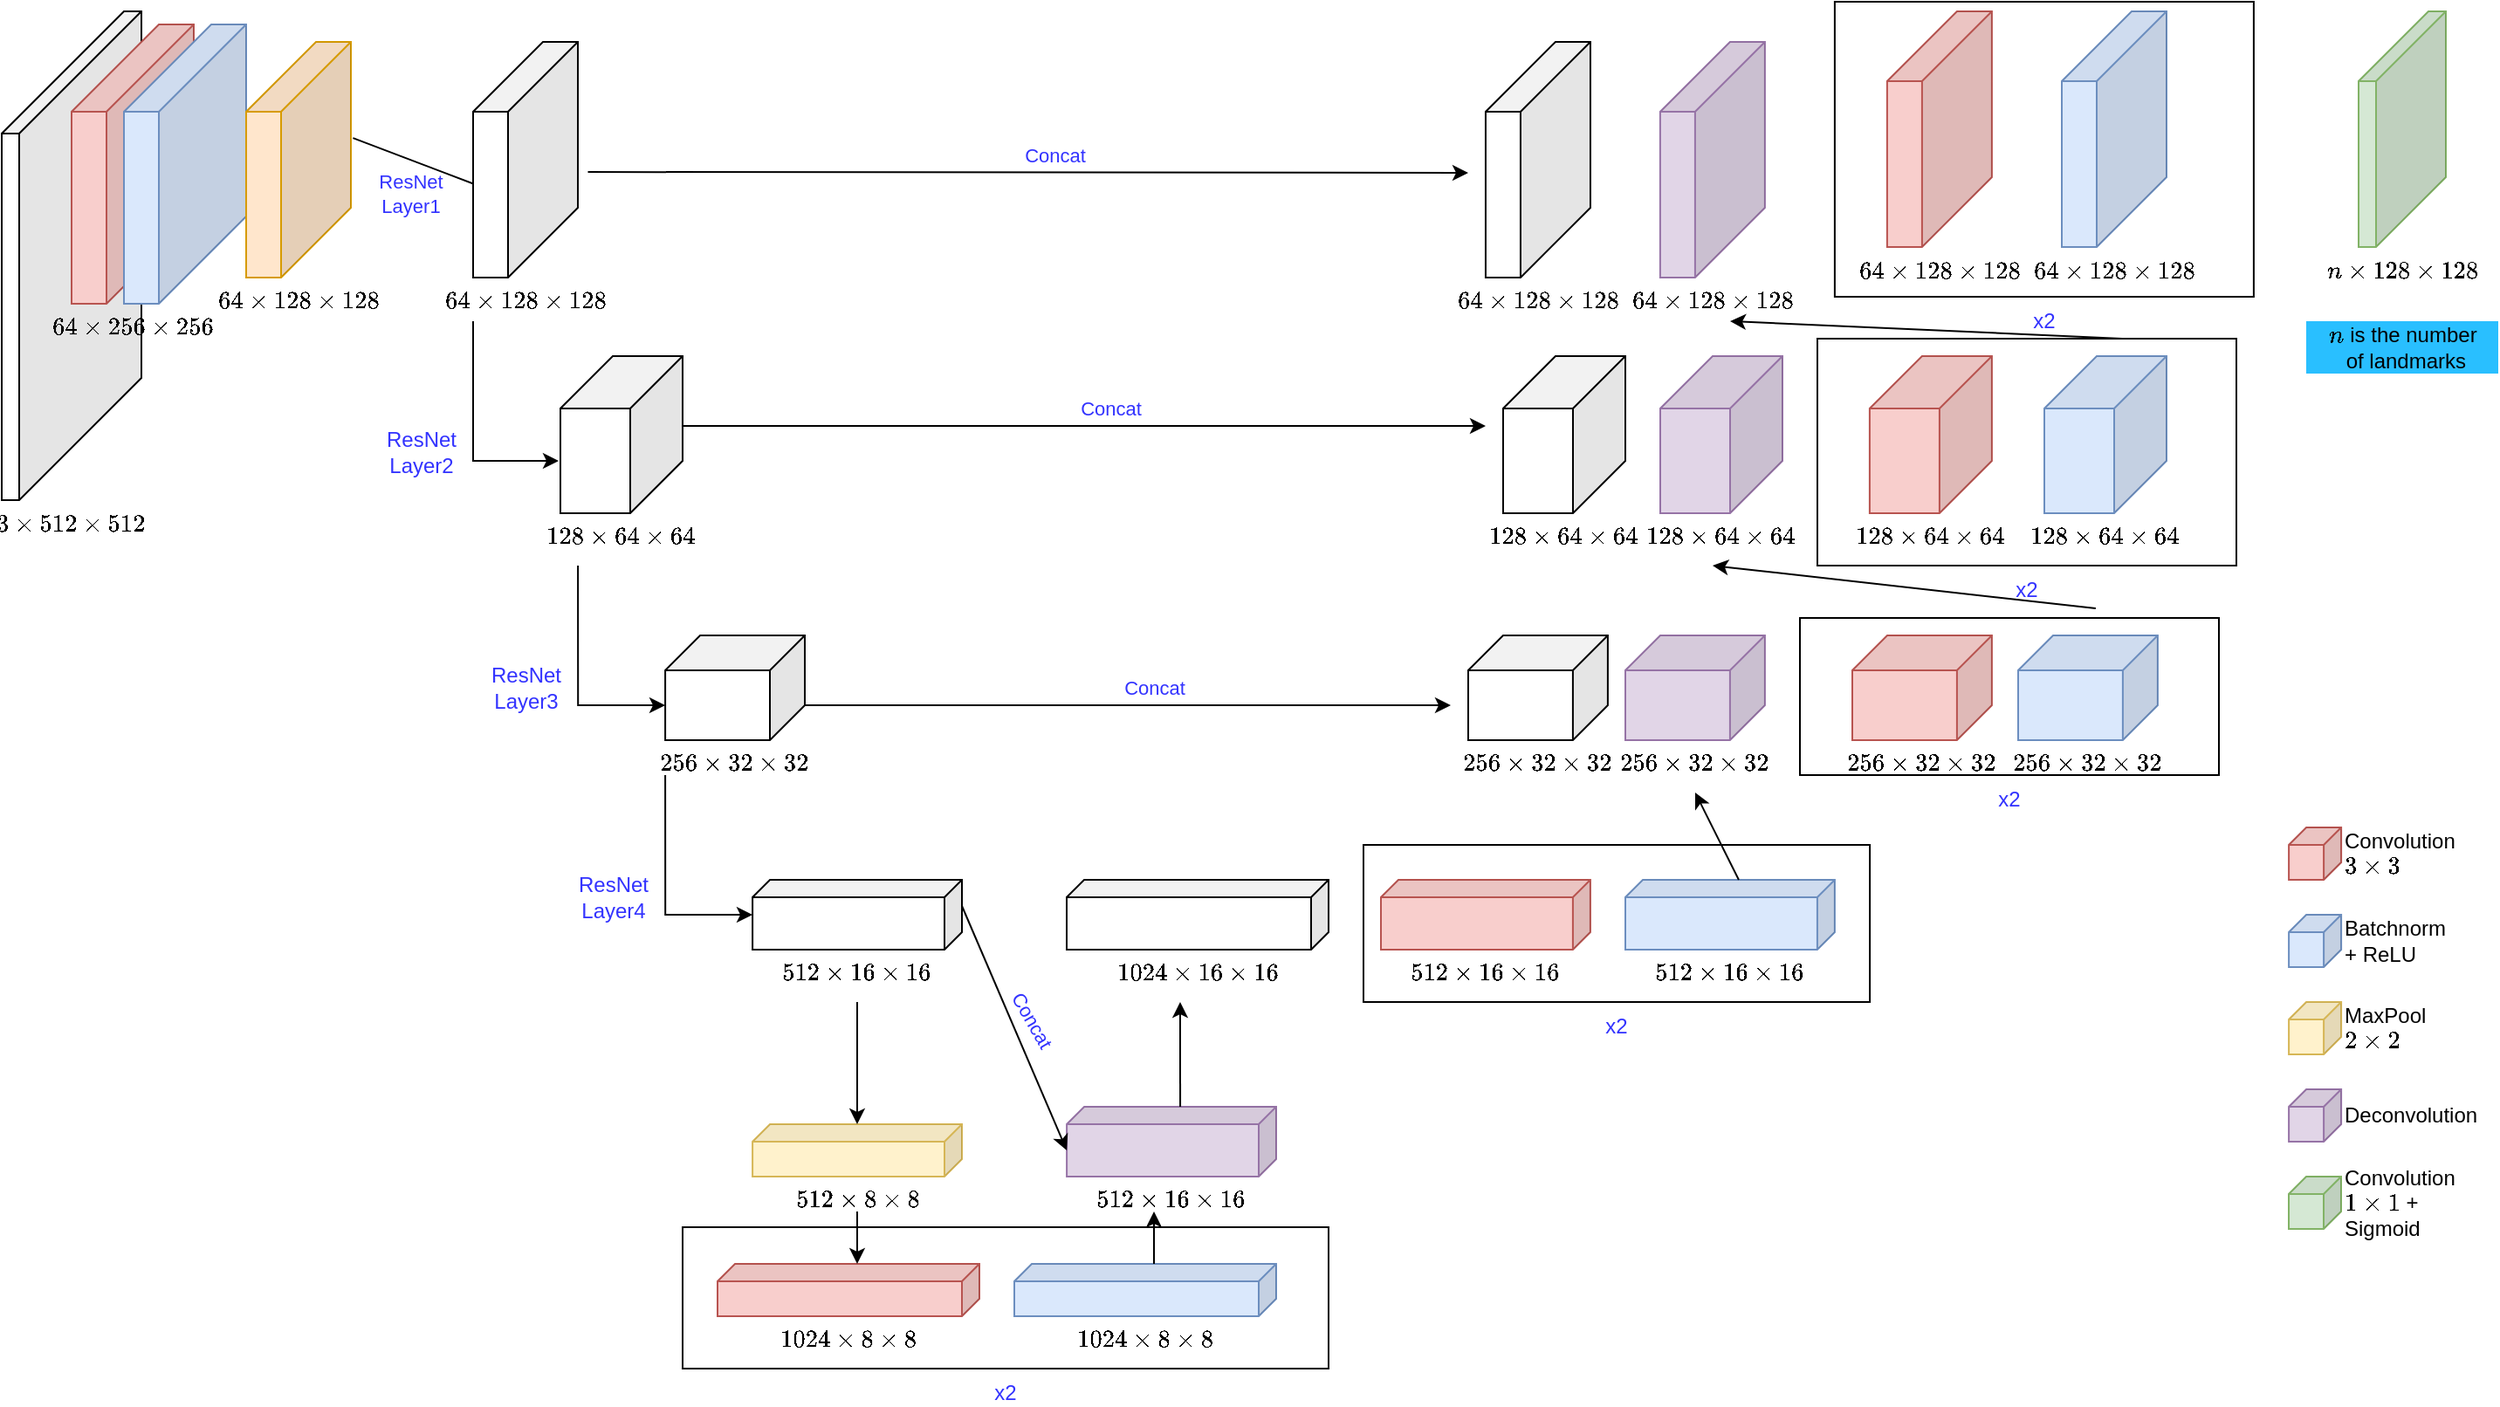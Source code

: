 <mxfile version="16.6.4" type="device"><diagram id="gQ1wIskgHC5_GY_4XC8g" name="Page-1"><mxGraphModel dx="1102" dy="482" grid="0" gridSize="10" guides="1" tooltips="1" connect="1" arrows="1" fold="1" page="1" pageScale="1" pageWidth="850" pageHeight="1100" math="1" shadow="0"><root><mxCell id="0"/><mxCell id="1" parent="0"/><mxCell id="yG-9E_iX32CSE9k3iS-j-60" value="x2" style="rounded=0;whiteSpace=wrap;html=1;labelBackgroundColor=none;fontColor=#3333FF;gradientColor=none;labelPosition=center;verticalLabelPosition=bottom;align=center;verticalAlign=top;" parent="1" vertex="1"><mxGeometry x="860" y="680" width="290.05" height="90" as="geometry"/></mxCell><mxCell id="yG-9E_iX32CSE9k3iS-j-44" value="x2" style="rounded=0;whiteSpace=wrap;html=1;labelBackgroundColor=none;fontColor=#3333FF;gradientColor=none;labelPosition=center;verticalLabelPosition=bottom;align=center;verticalAlign=top;" parent="1" vertex="1"><mxGeometry x="470" y="899" width="370" height="81" as="geometry"/></mxCell><mxCell id="yG-9E_iX32CSE9k3iS-j-1" value="\(3\times 512\times 512\)" style="shape=cube;whiteSpace=wrap;html=1;boundedLbl=1;backgroundOutline=1;darkOpacity=0.05;darkOpacity2=0.1;size=70;align=center;labelPosition=center;verticalLabelPosition=bottom;verticalAlign=top;horizontal=1;spacing=2;spacingLeft=0;spacingRight=0;spacingTop=0;spacingBottom=0;labelBackgroundColor=none;rotation=0;flipV=0;flipH=1;" parent="1" vertex="1"><mxGeometry x="80" y="202.5" width="80" height="280" as="geometry"/></mxCell><mxCell id="yG-9E_iX32CSE9k3iS-j-7" value="\(64\times 256\times 256\)" style="shape=cube;whiteSpace=wrap;html=1;boundedLbl=1;backgroundOutline=1;darkOpacity=0.05;darkOpacity2=0.1;size=50;align=center;labelPosition=center;verticalLabelPosition=bottom;verticalAlign=top;horizontal=1;spacing=2;spacingLeft=0;spacingRight=0;spacingTop=0;spacingBottom=0;labelBackgroundColor=none;rotation=0;flipV=0;flipH=1;fillColor=#f8cecc;strokeColor=#b85450;gradientColor=none;" parent="1" vertex="1"><mxGeometry x="120" y="210" width="70" height="160" as="geometry"/></mxCell><mxCell id="yG-9E_iX32CSE9k3iS-j-8" value="Convolution&lt;br&gt;\(3\times 3\)" style="shape=cube;whiteSpace=wrap;html=1;boundedLbl=1;backgroundOutline=1;darkOpacity=0.05;darkOpacity2=0.1;labelBackgroundColor=none;flipH=1;fillColor=#f8cecc;strokeColor=#b85450;labelPosition=right;verticalLabelPosition=middle;align=left;verticalAlign=middle;size=10;" parent="1" vertex="1"><mxGeometry x="1390.05" y="670" width="30" height="30" as="geometry"/></mxCell><mxCell id="yG-9E_iX32CSE9k3iS-j-9" value="&lt;br&gt;" style="shape=cube;whiteSpace=wrap;html=1;boundedLbl=1;backgroundOutline=1;darkOpacity=0.05;darkOpacity2=0.1;size=50;align=center;labelPosition=center;verticalLabelPosition=bottom;verticalAlign=top;horizontal=1;spacing=2;spacingLeft=0;spacingRight=0;spacingTop=0;spacingBottom=0;labelBackgroundColor=none;rotation=0;flipV=0;flipH=1;fillColor=#dae8fc;strokeColor=#6c8ebf;" parent="1" vertex="1"><mxGeometry x="150" y="210" width="70" height="160" as="geometry"/></mxCell><mxCell id="yG-9E_iX32CSE9k3iS-j-11" value="Batchnorm + ReLU" style="shape=cube;whiteSpace=wrap;html=1;boundedLbl=1;backgroundOutline=1;darkOpacity=0.05;darkOpacity2=0.1;labelBackgroundColor=none;flipH=1;fillColor=#dae8fc;strokeColor=#6c8ebf;labelPosition=right;verticalLabelPosition=middle;align=left;verticalAlign=middle;size=10;" parent="1" vertex="1"><mxGeometry x="1390.05" y="720" width="30" height="30" as="geometry"/></mxCell><mxCell id="yG-9E_iX32CSE9k3iS-j-12" value="\(64\times 128\times 128\)" style="shape=cube;whiteSpace=wrap;html=1;boundedLbl=1;backgroundOutline=1;darkOpacity=0.05;darkOpacity2=0.1;size=40;align=center;labelPosition=center;verticalLabelPosition=bottom;verticalAlign=top;horizontal=1;spacing=2;spacingLeft=0;spacingRight=0;spacingTop=0;spacingBottom=0;labelBackgroundColor=none;rotation=0;flipV=0;flipH=1;fillColor=#ffe6cc;strokeColor=#d79b00;" parent="1" vertex="1"><mxGeometry x="220" y="220" width="60" height="135" as="geometry"/></mxCell><mxCell id="yG-9E_iX32CSE9k3iS-j-13" value="MaxPool \(2\times 2\)" style="shape=cube;whiteSpace=wrap;html=1;boundedLbl=1;backgroundOutline=1;darkOpacity=0.05;darkOpacity2=0.1;labelBackgroundColor=none;flipH=1;fillColor=#fff2cc;strokeColor=#d6b656;labelPosition=right;verticalLabelPosition=middle;align=left;verticalAlign=middle;size=10;" parent="1" vertex="1"><mxGeometry x="1390.05" y="770" width="30" height="30" as="geometry"/></mxCell><mxCell id="yG-9E_iX32CSE9k3iS-j-14" value="" style="endArrow=classic;html=1;rounded=0;exitX=-0.02;exitY=0.408;exitDx=0;exitDy=0;exitPerimeter=0;entryX=0;entryY=0;entryDx=50;entryDy=85;entryPerimeter=0;" parent="1" source="yG-9E_iX32CSE9k3iS-j-12" target="yG-9E_iX32CSE9k3iS-j-17" edge="1"><mxGeometry width="50" height="50" relative="1" as="geometry"><mxPoint x="360" y="480" as="sourcePoint"/><mxPoint x="340" y="278" as="targetPoint"/></mxGeometry></mxCell><mxCell id="yG-9E_iX32CSE9k3iS-j-19" value="ResNet &lt;br&gt;Layer1" style="edgeLabel;html=1;align=center;verticalAlign=middle;resizable=0;points=[];labelBackgroundColor=none;fontColor=#3333FF;" parent="yG-9E_iX32CSE9k3iS-j-14" vertex="1" connectable="0"><mxGeometry x="-0.311" y="3" relative="1" as="geometry"><mxPoint x="4" y="24" as="offset"/></mxGeometry></mxCell><mxCell id="yG-9E_iX32CSE9k3iS-j-17" value="\(64\times 128\times 128\)" style="shape=cube;whiteSpace=wrap;html=1;boundedLbl=1;backgroundOutline=1;darkOpacity=0.05;darkOpacity2=0.1;size=40;align=center;labelPosition=center;verticalLabelPosition=bottom;verticalAlign=top;horizontal=1;spacing=2;spacingLeft=0;spacingRight=0;spacingTop=0;spacingBottom=0;labelBackgroundColor=none;rotation=0;flipV=0;flipH=1;" parent="1" vertex="1"><mxGeometry x="350" y="220" width="60" height="135" as="geometry"/></mxCell><mxCell id="yG-9E_iX32CSE9k3iS-j-20" value="\(128\times 64\times 64\)" style="shape=cube;whiteSpace=wrap;html=1;boundedLbl=1;backgroundOutline=1;darkOpacity=0.05;darkOpacity2=0.1;size=30;align=center;labelPosition=center;verticalLabelPosition=bottom;verticalAlign=top;horizontal=1;spacing=2;spacingLeft=0;spacingRight=0;spacingTop=0;spacingBottom=0;labelBackgroundColor=none;rotation=0;flipV=0;flipH=1;" parent="1" vertex="1"><mxGeometry x="400" y="400" width="70" height="90" as="geometry"/></mxCell><mxCell id="yG-9E_iX32CSE9k3iS-j-24" value="" style="edgeStyle=segmentEdgeStyle;endArrow=classic;html=1;rounded=0;fontColor=#3333FF;" parent="1" edge="1"><mxGeometry width="50" height="50" relative="1" as="geometry"><mxPoint x="350" y="380" as="sourcePoint"/><mxPoint x="399" y="460" as="targetPoint"/><Array as="points"><mxPoint x="350" y="460"/></Array></mxGeometry></mxCell><mxCell id="yG-9E_iX32CSE9k3iS-j-26" value="\(256\times 32\times 32\)" style="shape=cube;whiteSpace=wrap;html=1;boundedLbl=1;backgroundOutline=1;darkOpacity=0.05;darkOpacity2=0.1;size=20;align=center;labelPosition=center;verticalLabelPosition=bottom;verticalAlign=top;horizontal=1;spacing=2;spacingLeft=0;spacingRight=0;spacingTop=0;spacingBottom=0;labelBackgroundColor=none;rotation=0;flipV=0;flipH=1;" parent="1" vertex="1"><mxGeometry x="460.05" y="560" width="79.95" height="60" as="geometry"/></mxCell><mxCell id="yG-9E_iX32CSE9k3iS-j-27" value="" style="edgeStyle=segmentEdgeStyle;endArrow=classic;html=1;rounded=0;fontColor=#3333FF;" parent="1" edge="1"><mxGeometry width="50" height="50" relative="1" as="geometry"><mxPoint x="410.05" y="520" as="sourcePoint"/><mxPoint x="460" y="600" as="targetPoint"/><Array as="points"><mxPoint x="410.05" y="600"/></Array></mxGeometry></mxCell><mxCell id="yG-9E_iX32CSE9k3iS-j-31" value="ResNet&lt;br&gt;Layer2" style="text;html=1;align=center;verticalAlign=middle;resizable=0;points=[];autosize=1;strokeColor=none;fillColor=none;fontColor=#3333FF;" parent="1" vertex="1"><mxGeometry x="290" y="440" width="60" height="30" as="geometry"/></mxCell><mxCell id="yG-9E_iX32CSE9k3iS-j-32" value="ResNet&lt;br&gt;Layer3" style="text;html=1;align=center;verticalAlign=middle;resizable=0;points=[];autosize=1;strokeColor=none;fillColor=none;fontColor=#3333FF;" parent="1" vertex="1"><mxGeometry x="350" y="575" width="60" height="30" as="geometry"/></mxCell><mxCell id="yG-9E_iX32CSE9k3iS-j-33" value="\(512\times 16\times 16\)" style="shape=cube;whiteSpace=wrap;html=1;boundedLbl=1;backgroundOutline=1;darkOpacity=0.05;darkOpacity2=0.1;size=10;align=center;labelPosition=center;verticalLabelPosition=bottom;verticalAlign=top;horizontal=1;spacing=2;spacingLeft=0;spacingRight=0;spacingTop=0;spacingBottom=0;labelBackgroundColor=none;rotation=0;flipV=0;flipH=1;" parent="1" vertex="1"><mxGeometry x="510.05" y="700" width="119.95" height="40" as="geometry"/></mxCell><mxCell id="yG-9E_iX32CSE9k3iS-j-34" value="" style="edgeStyle=segmentEdgeStyle;endArrow=classic;html=1;rounded=0;fontColor=#3333FF;" parent="1" edge="1"><mxGeometry width="50" height="50" relative="1" as="geometry"><mxPoint x="460.05" y="640" as="sourcePoint"/><mxPoint x="510" y="720" as="targetPoint"/><Array as="points"><mxPoint x="460.05" y="720"/></Array></mxGeometry></mxCell><mxCell id="yG-9E_iX32CSE9k3iS-j-35" value="ResNet&lt;br&gt;Layer4" style="text;html=1;align=center;verticalAlign=middle;resizable=0;points=[];autosize=1;strokeColor=none;fillColor=none;fontColor=#3333FF;" parent="1" vertex="1"><mxGeometry x="400" y="695" width="60" height="30" as="geometry"/></mxCell><mxCell id="yG-9E_iX32CSE9k3iS-j-36" value="\(512\times 8\times 8\)" style="shape=cube;whiteSpace=wrap;html=1;boundedLbl=1;backgroundOutline=1;darkOpacity=0.05;darkOpacity2=0.1;size=10;align=center;labelPosition=center;verticalLabelPosition=bottom;verticalAlign=top;horizontal=1;spacing=2;spacingLeft=0;spacingRight=0;spacingTop=0;spacingBottom=0;labelBackgroundColor=none;rotation=0;flipV=0;flipH=1;fillColor=#fff2cc;strokeColor=#d6b656;" parent="1" vertex="1"><mxGeometry x="510.05" y="840" width="119.95" height="30" as="geometry"/></mxCell><mxCell id="yG-9E_iX32CSE9k3iS-j-37" value="" style="endArrow=classic;html=1;rounded=0;fontColor=#3333FF;" parent="1" edge="1"><mxGeometry width="50" height="50" relative="1" as="geometry"><mxPoint x="570" y="770" as="sourcePoint"/><mxPoint x="570" y="840" as="targetPoint"/></mxGeometry></mxCell><mxCell id="yG-9E_iX32CSE9k3iS-j-38" value="\(1024\times 8\times 8\)" style="shape=cube;whiteSpace=wrap;html=1;boundedLbl=1;backgroundOutline=1;darkOpacity=0.05;darkOpacity2=0.1;size=10;align=center;labelPosition=center;verticalLabelPosition=bottom;verticalAlign=top;horizontal=1;spacing=2;spacingLeft=0;spacingRight=0;spacingTop=0;spacingBottom=0;labelBackgroundColor=none;rotation=0;flipV=0;flipH=1;fillColor=#f8cecc;strokeColor=#b85450;" parent="1" vertex="1"><mxGeometry x="490" y="920" width="150" height="30" as="geometry"/></mxCell><mxCell id="yG-9E_iX32CSE9k3iS-j-39" value="" style="endArrow=classic;html=1;rounded=0;fontColor=#3333FF;entryX=0;entryY=0;entryDx=70;entryDy=0;entryPerimeter=0;" parent="1" target="yG-9E_iX32CSE9k3iS-j-38" edge="1"><mxGeometry width="50" height="50" relative="1" as="geometry"><mxPoint x="570" y="890" as="sourcePoint"/><mxPoint x="710" y="920" as="targetPoint"/></mxGeometry></mxCell><mxCell id="yG-9E_iX32CSE9k3iS-j-40" value="\(1024\times 8\times 8\)" style="shape=cube;whiteSpace=wrap;html=1;boundedLbl=1;backgroundOutline=1;darkOpacity=0.05;darkOpacity2=0.1;size=10;align=center;labelPosition=center;verticalLabelPosition=bottom;verticalAlign=top;horizontal=1;spacing=2;spacingLeft=0;spacingRight=0;spacingTop=0;spacingBottom=0;labelBackgroundColor=none;rotation=0;flipV=0;flipH=1;fillColor=#dae8fc;strokeColor=#6c8ebf;" parent="1" vertex="1"><mxGeometry x="660" y="920" width="150" height="30" as="geometry"/></mxCell><mxCell id="yG-9E_iX32CSE9k3iS-j-46" value="" style="endArrow=classic;html=1;rounded=0;fontColor=#3333FF;exitX=0;exitY=0;exitDx=70;exitDy=0;exitPerimeter=0;" parent="1" source="yG-9E_iX32CSE9k3iS-j-40" edge="1"><mxGeometry width="50" height="50" relative="1" as="geometry"><mxPoint x="700" y="820" as="sourcePoint"/><mxPoint x="740" y="890" as="targetPoint"/></mxGeometry></mxCell><mxCell id="yG-9E_iX32CSE9k3iS-j-47" value="\(512\times 16\times 16\)" style="shape=cube;whiteSpace=wrap;html=1;boundedLbl=1;backgroundOutline=1;darkOpacity=0.05;darkOpacity2=0.1;size=10;align=center;labelPosition=center;verticalLabelPosition=bottom;verticalAlign=top;horizontal=1;spacing=2;spacingLeft=0;spacingRight=0;spacingTop=0;spacingBottom=0;labelBackgroundColor=none;rotation=0;flipV=0;flipH=1;fillColor=#e1d5e7;strokeColor=#9673a6;" parent="1" vertex="1"><mxGeometry x="690.05" y="830" width="119.95" height="40" as="geometry"/></mxCell><mxCell id="yG-9E_iX32CSE9k3iS-j-48" value="Deconvolution" style="shape=cube;whiteSpace=wrap;html=1;boundedLbl=1;backgroundOutline=1;darkOpacity=0.05;darkOpacity2=0.1;labelBackgroundColor=none;flipH=1;fillColor=#e1d5e7;strokeColor=#9673a6;labelPosition=right;verticalLabelPosition=middle;align=left;verticalAlign=middle;size=10;" parent="1" vertex="1"><mxGeometry x="1390.05" y="820" width="30" height="30" as="geometry"/></mxCell><mxCell id="yG-9E_iX32CSE9k3iS-j-53" value="" style="endArrow=classic;html=1;rounded=0;fontColor=#3333FF;exitX=0;exitY=0;exitDx=0;exitDy=15;exitPerimeter=0;entryX=0;entryY=0;entryDx=119.95;entryDy=25;entryPerimeter=0;" parent="1" source="yG-9E_iX32CSE9k3iS-j-33" target="yG-9E_iX32CSE9k3iS-j-47" edge="1"><mxGeometry relative="1" as="geometry"><mxPoint x="740" y="750" as="sourcePoint"/><mxPoint x="840" y="750" as="targetPoint"/></mxGeometry></mxCell><mxCell id="yG-9E_iX32CSE9k3iS-j-54" value="Concat" style="edgeLabel;resizable=0;html=1;align=center;verticalAlign=middle;labelBackgroundColor=none;fontColor=#3333FF;gradientColor=none;rotation=60;" parent="yG-9E_iX32CSE9k3iS-j-53" connectable="0" vertex="1"><mxGeometry relative="1" as="geometry"><mxPoint x="10" y="-5" as="offset"/></mxGeometry></mxCell><mxCell id="yG-9E_iX32CSE9k3iS-j-55" value="" style="endArrow=classic;html=1;rounded=0;fontColor=#3333FF;exitX=0;exitY=0;exitDx=54.975;exitDy=0;exitPerimeter=0;" parent="1" source="yG-9E_iX32CSE9k3iS-j-47" edge="1"><mxGeometry width="50" height="50" relative="1" as="geometry"><mxPoint x="720" y="800" as="sourcePoint"/><mxPoint x="755" y="770" as="targetPoint"/></mxGeometry></mxCell><mxCell id="yG-9E_iX32CSE9k3iS-j-57" value="\(1024\times 16\times 16\)" style="shape=cube;whiteSpace=wrap;html=1;boundedLbl=1;backgroundOutline=1;darkOpacity=0.05;darkOpacity2=0.1;size=10;align=center;labelPosition=center;verticalLabelPosition=bottom;verticalAlign=top;horizontal=1;spacing=2;spacingLeft=0;spacingRight=0;spacingTop=0;spacingBottom=0;labelBackgroundColor=none;rotation=0;flipV=0;flipH=1;" parent="1" vertex="1"><mxGeometry x="690" y="700" width="150" height="40" as="geometry"/></mxCell><mxCell id="yG-9E_iX32CSE9k3iS-j-59" value="\(512\times 16\times 16\)" style="shape=cube;whiteSpace=wrap;html=1;boundedLbl=1;backgroundOutline=1;darkOpacity=0.05;darkOpacity2=0.1;size=10;align=center;labelPosition=center;verticalLabelPosition=bottom;verticalAlign=top;horizontal=1;spacing=2;spacingLeft=0;spacingRight=0;spacingTop=0;spacingBottom=0;labelBackgroundColor=none;rotation=0;flipV=0;flipH=1;fillColor=#f8cecc;strokeColor=#b85450;" parent="1" vertex="1"><mxGeometry x="870" y="700" width="119.95" height="40" as="geometry"/></mxCell><mxCell id="yG-9E_iX32CSE9k3iS-j-62" value="\(512\times 16\times 16\)" style="shape=cube;whiteSpace=wrap;html=1;boundedLbl=1;backgroundOutline=1;darkOpacity=0.05;darkOpacity2=0.1;size=10;align=center;labelPosition=center;verticalLabelPosition=bottom;verticalAlign=top;horizontal=1;spacing=2;spacingLeft=0;spacingRight=0;spacingTop=0;spacingBottom=0;labelBackgroundColor=none;rotation=0;flipV=0;flipH=1;fillColor=#dae8fc;strokeColor=#6c8ebf;" parent="1" vertex="1"><mxGeometry x="1010" y="700" width="119.95" height="40" as="geometry"/></mxCell><mxCell id="yG-9E_iX32CSE9k3iS-j-63" value="\(256\times 32\times 32\)" style="shape=cube;whiteSpace=wrap;html=1;boundedLbl=1;backgroundOutline=1;darkOpacity=0.05;darkOpacity2=0.1;size=20;align=center;labelPosition=center;verticalLabelPosition=bottom;verticalAlign=top;horizontal=1;spacing=2;spacingLeft=0;spacingRight=0;spacingTop=0;spacingBottom=0;labelBackgroundColor=none;rotation=0;flipV=0;flipH=1;fillColor=#e1d5e7;strokeColor=#9673a6;" parent="1" vertex="1"><mxGeometry x="1010" y="560" width="79.95" height="60" as="geometry"/></mxCell><mxCell id="yG-9E_iX32CSE9k3iS-j-64" value="" style="endArrow=classic;html=1;rounded=0;fontColor=#3333FF;exitX=0;exitY=0;exitDx=54.975;exitDy=0;exitPerimeter=0;" parent="1" source="yG-9E_iX32CSE9k3iS-j-62" edge="1"><mxGeometry width="50" height="50" relative="1" as="geometry"><mxPoint x="890" y="710" as="sourcePoint"/><mxPoint x="1050" y="650" as="targetPoint"/></mxGeometry></mxCell><mxCell id="yG-9E_iX32CSE9k3iS-j-65" value="" style="endArrow=classic;html=1;rounded=0;fontColor=#3333FF;" parent="1" edge="1"><mxGeometry relative="1" as="geometry"><mxPoint x="540" y="600" as="sourcePoint"/><mxPoint x="910" y="600" as="targetPoint"/></mxGeometry></mxCell><mxCell id="yG-9E_iX32CSE9k3iS-j-66" value="Concat" style="edgeLabel;resizable=0;html=1;align=center;verticalAlign=middle;labelBackgroundColor=none;fontColor=#3333FF;gradientColor=none;rotation=0;" parent="yG-9E_iX32CSE9k3iS-j-65" connectable="0" vertex="1"><mxGeometry relative="1" as="geometry"><mxPoint x="15" y="-10" as="offset"/></mxGeometry></mxCell><mxCell id="yG-9E_iX32CSE9k3iS-j-67" value="\(256\times 32\times 32\)" style="shape=cube;whiteSpace=wrap;html=1;boundedLbl=1;backgroundOutline=1;darkOpacity=0.05;darkOpacity2=0.1;size=20;align=center;labelPosition=center;verticalLabelPosition=bottom;verticalAlign=top;horizontal=1;spacing=2;spacingLeft=0;spacingRight=0;spacingTop=0;spacingBottom=0;labelBackgroundColor=none;rotation=0;flipV=0;flipH=1;fillColor=none;shadow=0;sketch=0;" parent="1" vertex="1"><mxGeometry x="920" y="560" width="79.95" height="60" as="geometry"/></mxCell><mxCell id="yG-9E_iX32CSE9k3iS-j-68" value="x2" style="rounded=0;whiteSpace=wrap;html=1;labelBackgroundColor=none;fontColor=#3333FF;gradientColor=none;labelPosition=center;verticalLabelPosition=bottom;align=center;verticalAlign=top;" parent="1" vertex="1"><mxGeometry x="1110" y="550" width="240" height="90" as="geometry"/></mxCell><mxCell id="yG-9E_iX32CSE9k3iS-j-69" value="\(256\times 32\times 32\)" style="shape=cube;whiteSpace=wrap;html=1;boundedLbl=1;backgroundOutline=1;darkOpacity=0.05;darkOpacity2=0.1;size=20;align=center;labelPosition=center;verticalLabelPosition=bottom;verticalAlign=top;horizontal=1;spacing=2;spacingLeft=0;spacingRight=0;spacingTop=0;spacingBottom=0;labelBackgroundColor=none;rotation=0;flipV=0;flipH=1;fillColor=#f8cecc;strokeColor=#b85450;" parent="1" vertex="1"><mxGeometry x="1140" y="560" width="79.95" height="60" as="geometry"/></mxCell><mxCell id="yG-9E_iX32CSE9k3iS-j-70" value="\(256\times 32\times 32\)" style="shape=cube;whiteSpace=wrap;html=1;boundedLbl=1;backgroundOutline=1;darkOpacity=0.05;darkOpacity2=0.1;size=20;align=center;labelPosition=center;verticalLabelPosition=bottom;verticalAlign=top;horizontal=1;spacing=2;spacingLeft=0;spacingRight=0;spacingTop=0;spacingBottom=0;labelBackgroundColor=none;rotation=0;flipV=0;flipH=1;fillColor=#dae8fc;strokeColor=#6c8ebf;" parent="1" vertex="1"><mxGeometry x="1235" y="560" width="79.95" height="60" as="geometry"/></mxCell><mxCell id="yG-9E_iX32CSE9k3iS-j-71" value="" style="endArrow=classic;html=1;rounded=0;fontColor=#3333FF;exitX=0.706;exitY=-0.061;exitDx=0;exitDy=0;exitPerimeter=0;" parent="1" source="yG-9E_iX32CSE9k3iS-j-68" edge="1"><mxGeometry width="50" height="50" relative="1" as="geometry"><mxPoint x="1160" y="560" as="sourcePoint"/><mxPoint x="1060" y="520" as="targetPoint"/></mxGeometry></mxCell><mxCell id="yG-9E_iX32CSE9k3iS-j-72" value="\(128\times 64\times 64\)" style="shape=cube;whiteSpace=wrap;html=1;boundedLbl=1;backgroundOutline=1;darkOpacity=0.05;darkOpacity2=0.1;size=30;align=center;labelPosition=center;verticalLabelPosition=bottom;verticalAlign=top;horizontal=1;spacing=2;spacingLeft=0;spacingRight=0;spacingTop=0;spacingBottom=0;labelBackgroundColor=none;rotation=0;flipV=0;flipH=1;fillColor=#e1d5e7;strokeColor=#9673a6;" parent="1" vertex="1"><mxGeometry x="1030" y="400" width="70" height="90" as="geometry"/></mxCell><mxCell id="yG-9E_iX32CSE9k3iS-j-73" value="\(128\times 64\times 64\)" style="shape=cube;whiteSpace=wrap;html=1;boundedLbl=1;backgroundOutline=1;darkOpacity=0.05;darkOpacity2=0.1;size=30;align=center;labelPosition=center;verticalLabelPosition=bottom;verticalAlign=top;horizontal=1;spacing=2;spacingLeft=0;spacingRight=0;spacingTop=0;spacingBottom=0;labelBackgroundColor=none;rotation=0;flipV=0;flipH=1;fillColor=none;" parent="1" vertex="1"><mxGeometry x="940" y="400" width="70" height="90" as="geometry"/></mxCell><mxCell id="yG-9E_iX32CSE9k3iS-j-74" value="" style="endArrow=classic;html=1;rounded=0;fontColor=#3333FF;" parent="1" edge="1"><mxGeometry relative="1" as="geometry"><mxPoint x="470" y="440" as="sourcePoint"/><mxPoint x="930" y="440" as="targetPoint"/></mxGeometry></mxCell><mxCell id="yG-9E_iX32CSE9k3iS-j-75" value="Concat" style="edgeLabel;resizable=0;html=1;align=center;verticalAlign=middle;labelBackgroundColor=none;fontColor=#3333FF;gradientColor=none;rotation=0;" parent="yG-9E_iX32CSE9k3iS-j-74" connectable="0" vertex="1"><mxGeometry relative="1" as="geometry"><mxPoint x="15" y="-10" as="offset"/></mxGeometry></mxCell><mxCell id="yG-9E_iX32CSE9k3iS-j-76" value="x2" style="rounded=0;whiteSpace=wrap;html=1;labelBackgroundColor=none;fontColor=#3333FF;gradientColor=none;labelPosition=center;verticalLabelPosition=bottom;align=center;verticalAlign=top;" parent="1" vertex="1"><mxGeometry x="1120" y="390" width="240" height="130" as="geometry"/></mxCell><mxCell id="yG-9E_iX32CSE9k3iS-j-77" value="\(128\times 64\times 64\)" style="shape=cube;whiteSpace=wrap;html=1;boundedLbl=1;backgroundOutline=1;darkOpacity=0.05;darkOpacity2=0.1;size=30;align=center;labelPosition=center;verticalLabelPosition=bottom;verticalAlign=top;horizontal=1;spacing=2;spacingLeft=0;spacingRight=0;spacingTop=0;spacingBottom=0;labelBackgroundColor=none;rotation=0;flipV=0;flipH=1;fillColor=#f8cecc;strokeColor=#b85450;" parent="1" vertex="1"><mxGeometry x="1149.95" y="400" width="70" height="90" as="geometry"/></mxCell><mxCell id="yG-9E_iX32CSE9k3iS-j-78" value="\(128\times 64\times 64\)" style="shape=cube;whiteSpace=wrap;html=1;boundedLbl=1;backgroundOutline=1;darkOpacity=0.05;darkOpacity2=0.1;size=30;align=center;labelPosition=center;verticalLabelPosition=bottom;verticalAlign=top;horizontal=1;spacing=2;spacingLeft=0;spacingRight=0;spacingTop=0;spacingBottom=0;labelBackgroundColor=none;rotation=0;flipV=0;flipH=1;fillColor=#dae8fc;strokeColor=#6c8ebf;" parent="1" vertex="1"><mxGeometry x="1250" y="400" width="70" height="90" as="geometry"/></mxCell><mxCell id="yG-9E_iX32CSE9k3iS-j-80" value="" style="endArrow=classic;html=1;rounded=0;fontColor=#3333FF;exitX=0.706;exitY=-0.061;exitDx=0;exitDy=0;exitPerimeter=0;" parent="1" edge="1"><mxGeometry width="50" height="50" relative="1" as="geometry"><mxPoint x="1294.67" y="390" as="sourcePoint"/><mxPoint x="1070" y="380" as="targetPoint"/></mxGeometry></mxCell><mxCell id="yG-9E_iX32CSE9k3iS-j-81" value="\(64\times 128\times 128\)" style="shape=cube;whiteSpace=wrap;html=1;boundedLbl=1;backgroundOutline=1;darkOpacity=0.05;darkOpacity2=0.1;size=40;align=center;labelPosition=center;verticalLabelPosition=bottom;verticalAlign=top;horizontal=1;spacing=2;spacingLeft=0;spacingRight=0;spacingTop=0;spacingBottom=0;labelBackgroundColor=none;rotation=0;flipV=0;flipH=1;fillColor=#e1d5e7;strokeColor=#9673a6;" parent="1" vertex="1"><mxGeometry x="1029.95" y="220" width="60" height="135" as="geometry"/></mxCell><mxCell id="yG-9E_iX32CSE9k3iS-j-82" value="\(64\times 128\times 128\)" style="shape=cube;whiteSpace=wrap;html=1;boundedLbl=1;backgroundOutline=1;darkOpacity=0.05;darkOpacity2=0.1;size=40;align=center;labelPosition=center;verticalLabelPosition=bottom;verticalAlign=top;horizontal=1;spacing=2;spacingLeft=0;spacingRight=0;spacingTop=0;spacingBottom=0;labelBackgroundColor=none;rotation=0;flipV=0;flipH=1;" parent="1" vertex="1"><mxGeometry x="929.98" y="220" width="60" height="135" as="geometry"/></mxCell><mxCell id="yG-9E_iX32CSE9k3iS-j-83" value="" style="endArrow=classic;html=1;rounded=0;fontColor=#3333FF;exitX=-0.096;exitY=0.552;exitDx=0;exitDy=0;exitPerimeter=0;" parent="1" source="yG-9E_iX32CSE9k3iS-j-17" edge="1"><mxGeometry relative="1" as="geometry"><mxPoint x="480" y="450" as="sourcePoint"/><mxPoint x="920" y="295" as="targetPoint"/></mxGeometry></mxCell><mxCell id="yG-9E_iX32CSE9k3iS-j-84" value="Concat" style="edgeLabel;resizable=0;html=1;align=center;verticalAlign=middle;labelBackgroundColor=none;fontColor=#3333FF;gradientColor=none;rotation=0;" parent="yG-9E_iX32CSE9k3iS-j-83" connectable="0" vertex="1"><mxGeometry relative="1" as="geometry"><mxPoint x="15" y="-10" as="offset"/></mxGeometry></mxCell><mxCell id="yG-9E_iX32CSE9k3iS-j-85" value="x2" style="rounded=0;whiteSpace=wrap;html=1;labelBackgroundColor=none;fontColor=#3333FF;gradientColor=none;labelPosition=center;verticalLabelPosition=bottom;align=center;verticalAlign=top;" parent="1" vertex="1"><mxGeometry x="1129.95" y="197" width="240" height="169" as="geometry"/></mxCell><mxCell id="yG-9E_iX32CSE9k3iS-j-86" value="\(64\times 128\times 128\)" style="shape=cube;whiteSpace=wrap;html=1;boundedLbl=1;backgroundOutline=1;darkOpacity=0.05;darkOpacity2=0.1;size=40;align=center;labelPosition=center;verticalLabelPosition=bottom;verticalAlign=top;horizontal=1;spacing=2;spacingLeft=0;spacingRight=0;spacingTop=0;spacingBottom=0;labelBackgroundColor=none;rotation=0;flipV=0;flipH=1;fillColor=#f8cecc;strokeColor=#b85450;" parent="1" vertex="1"><mxGeometry x="1159.95" y="202.5" width="60" height="135" as="geometry"/></mxCell><mxCell id="yG-9E_iX32CSE9k3iS-j-87" value="\(64\times 128\times 128\)" style="shape=cube;whiteSpace=wrap;html=1;boundedLbl=1;backgroundOutline=1;darkOpacity=0.05;darkOpacity2=0.1;size=40;align=center;labelPosition=center;verticalLabelPosition=bottom;verticalAlign=top;horizontal=1;spacing=2;spacingLeft=0;spacingRight=0;spacingTop=0;spacingBottom=0;labelBackgroundColor=none;rotation=0;flipV=0;flipH=1;fillColor=#dae8fc;strokeColor=#6c8ebf;" parent="1" vertex="1"><mxGeometry x="1260" y="202.5" width="60" height="135" as="geometry"/></mxCell><mxCell id="yG-9E_iX32CSE9k3iS-j-88" value="\(n\times 128\times 128\)" style="shape=cube;whiteSpace=wrap;html=1;boundedLbl=1;backgroundOutline=1;darkOpacity=0.05;darkOpacity2=0.1;size=40;align=center;labelPosition=center;verticalLabelPosition=bottom;verticalAlign=top;horizontal=1;spacing=2;spacingLeft=0;spacingRight=0;spacingTop=0;spacingBottom=0;labelBackgroundColor=none;rotation=0;flipV=0;flipH=1;fillColor=#d5e8d4;strokeColor=#82b366;" parent="1" vertex="1"><mxGeometry x="1430" y="202.5" width="50" height="135" as="geometry"/></mxCell><mxCell id="yG-9E_iX32CSE9k3iS-j-89" value="\(n\) is the number&lt;br&gt;&amp;nbsp;of landmarks" style="text;html=1;align=center;verticalAlign=middle;resizable=0;points=[];autosize=1;strokeColor=none;fillColor=#29BFFF;fontColor=#010103;" parent="1" vertex="1"><mxGeometry x="1400" y="380" width="110" height="30" as="geometry"/></mxCell><mxCell id="yG-9E_iX32CSE9k3iS-j-90" value="Convolution \(1\times 1\) + Sigmoid" style="shape=cube;whiteSpace=wrap;html=1;boundedLbl=1;backgroundOutline=1;darkOpacity=0.05;darkOpacity2=0.1;labelBackgroundColor=none;flipH=1;fillColor=#d5e8d4;strokeColor=#82b366;labelPosition=right;verticalLabelPosition=middle;align=left;verticalAlign=middle;size=10;" parent="1" vertex="1"><mxGeometry x="1390" y="870" width="30" height="30" as="geometry"/></mxCell></root></mxGraphModel></diagram></mxfile>